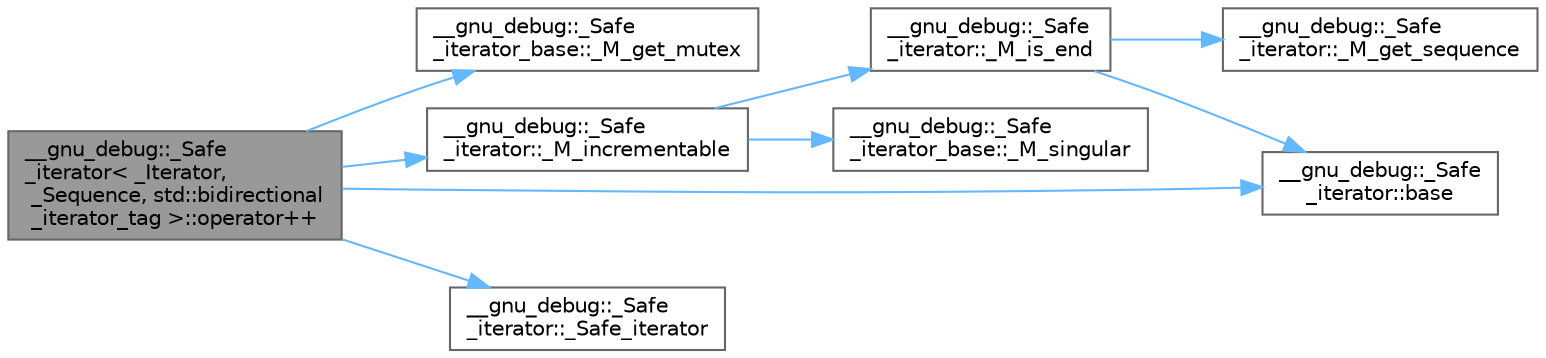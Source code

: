 digraph "__gnu_debug::_Safe_iterator&lt; _Iterator, _Sequence, std::bidirectional_iterator_tag &gt;::operator++"
{
 // LATEX_PDF_SIZE
  bgcolor="transparent";
  edge [fontname=Helvetica,fontsize=10,labelfontname=Helvetica,labelfontsize=10];
  node [fontname=Helvetica,fontsize=10,shape=box,height=0.2,width=0.4];
  rankdir="LR";
  Node1 [id="Node000001",label="__gnu_debug::_Safe\l_iterator\< _Iterator,\l _Sequence, std::bidirectional\l_iterator_tag \>::operator++",height=0.2,width=0.4,color="gray40", fillcolor="grey60", style="filled", fontcolor="black",tooltip="Iterator postincrement."];
  Node1 -> Node2 [id="edge17_Node000001_Node000002",color="steelblue1",style="solid",tooltip=" "];
  Node2 [id="Node000002",label="__gnu_debug::_Safe\l_iterator_base::_M_get_mutex",height=0.2,width=0.4,color="grey40", fillcolor="white", style="filled",URL="$class____gnu__debug_1_1___safe__iterator__base.html#a394cc3f97fe4fb1c7d4378faa0b02877",tooltip=" "];
  Node1 -> Node3 [id="edge18_Node000001_Node000003",color="steelblue1",style="solid",tooltip=" "];
  Node3 [id="Node000003",label="__gnu_debug::_Safe\l_iterator::_M_incrementable",height=0.2,width=0.4,color="grey40", fillcolor="white", style="filled",URL="$class____gnu__debug_1_1___safe__iterator.html#a046fd9f196da5476ba014a3ed33316f6",tooltip="Is the iterator incrementable?"];
  Node3 -> Node4 [id="edge19_Node000003_Node000004",color="steelblue1",style="solid",tooltip=" "];
  Node4 [id="Node000004",label="__gnu_debug::_Safe\l_iterator::_M_is_end",height=0.2,width=0.4,color="grey40", fillcolor="white", style="filled",URL="$class____gnu__debug_1_1___safe__iterator.html#ac5c54eb2babadef8f12760583730dd85",tooltip="Is this iterator equal to the sequence's end() iterator?"];
  Node4 -> Node5 [id="edge20_Node000004_Node000005",color="steelblue1",style="solid",tooltip=" "];
  Node5 [id="Node000005",label="__gnu_debug::_Safe\l_iterator::_M_get_sequence",height=0.2,width=0.4,color="grey40", fillcolor="white", style="filled",URL="$class____gnu__debug_1_1___safe__iterator.html#a11704a65f7bb3df9b8cf2e63745d8d66",tooltip=" "];
  Node4 -> Node6 [id="edge21_Node000004_Node000006",color="steelblue1",style="solid",tooltip=" "];
  Node6 [id="Node000006",label="__gnu_debug::_Safe\l_iterator::base",height=0.2,width=0.4,color="grey40", fillcolor="white", style="filled",URL="$class____gnu__debug_1_1___safe__iterator.html#a8ab2bd3cab984cb85cd02f1d61ce9931",tooltip="Return the underlying iterator."];
  Node3 -> Node7 [id="edge22_Node000003_Node000007",color="steelblue1",style="solid",tooltip=" "];
  Node7 [id="Node000007",label="__gnu_debug::_Safe\l_iterator_base::_M_singular",height=0.2,width=0.4,color="grey40", fillcolor="white", style="filled",URL="$class____gnu__debug_1_1___safe__iterator__base.html#aefb17f520b7e88212cf86e552d440858",tooltip=" "];
  Node1 -> Node8 [id="edge23_Node000001_Node000008",color="steelblue1",style="solid",tooltip=" "];
  Node8 [id="Node000008",label="__gnu_debug::_Safe\l_iterator::_Safe_iterator",height=0.2,width=0.4,color="grey40", fillcolor="white", style="filled",URL="$class____gnu__debug_1_1___safe__iterator.html#a9c152e7a0e9b12c9bf6d9db309fff72b",tooltip=" "];
  Node1 -> Node6 [id="edge24_Node000001_Node000006",color="steelblue1",style="solid",tooltip=" "];
}
